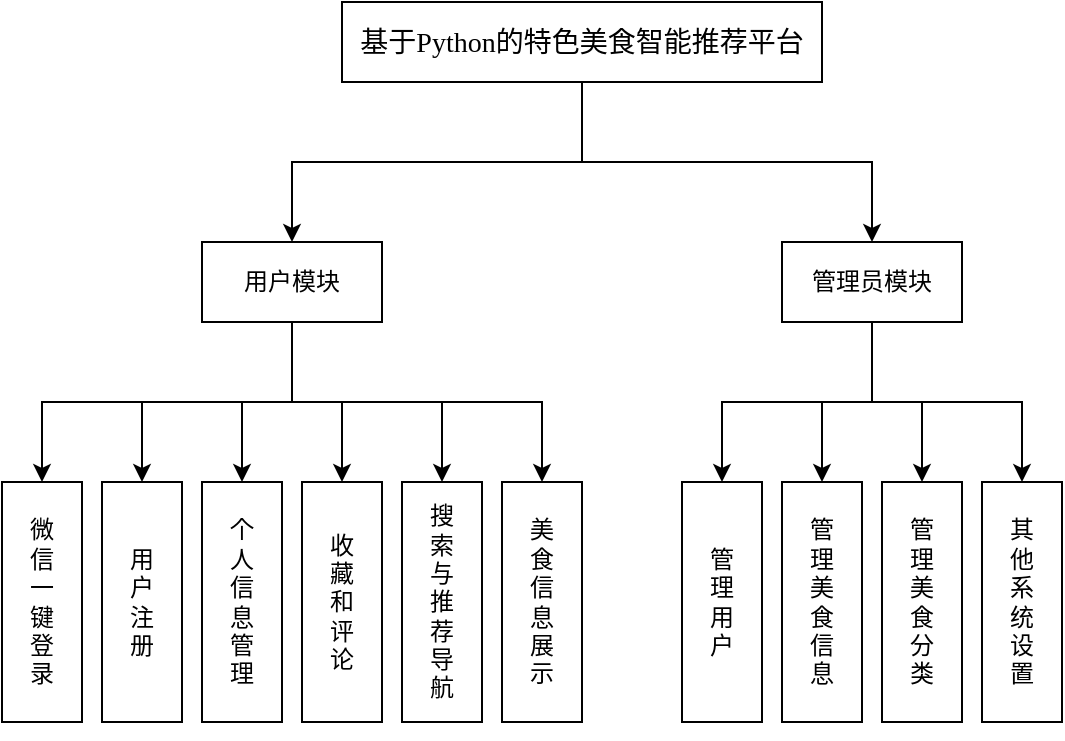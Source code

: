 <mxfile version="26.2.14">
  <diagram name="Page-1" id="I2c3vv9add7Q0MTXITJJ">
    <mxGraphModel dx="705" dy="728" grid="1" gridSize="10" guides="1" tooltips="1" connect="1" arrows="1" fold="1" page="1" pageScale="1" pageWidth="850" pageHeight="1100" math="0" shadow="0">
      <root>
        <mxCell id="0" />
        <mxCell id="1" parent="0" />
        <mxCell id="-pq2sLF6zHRyy4oUaqYe-11" style="edgeStyle=orthogonalEdgeStyle;rounded=0;orthogonalLoop=1;jettySize=auto;html=1;exitX=0.5;exitY=1;exitDx=0;exitDy=0;entryX=0.5;entryY=0;entryDx=0;entryDy=0;" parent="1" source="-pq2sLF6zHRyy4oUaqYe-1" target="-pq2sLF6zHRyy4oUaqYe-9" edge="1">
          <mxGeometry relative="1" as="geometry" />
        </mxCell>
        <mxCell id="OZz0PycL4Xs699Xblhuw-9" style="edgeStyle=orthogonalEdgeStyle;rounded=0;orthogonalLoop=1;jettySize=auto;html=1;exitX=0.5;exitY=1;exitDx=0;exitDy=0;entryX=0.5;entryY=0;entryDx=0;entryDy=0;" parent="1" source="-pq2sLF6zHRyy4oUaqYe-1" target="-pq2sLF6zHRyy4oUaqYe-6" edge="1">
          <mxGeometry relative="1" as="geometry" />
        </mxCell>
        <mxCell id="-pq2sLF6zHRyy4oUaqYe-1" value="&lt;p data-darkreader-inline-color=&quot;&quot; style=&quot;margin: 0pt 0pt 0.0pt; text-indent: 0pt; line-height: 30pt; color: rgb(0, 0, 0); --darkreader-inline-color: var(--darkreader-text-000000, #fffddd);&quot; align=&quot;center&quot; class=&quot;MsoNormal&quot;&gt;&lt;font face=&quot;方正小标宋简体&quot;&gt;&lt;span style=&quot;font-size: 14px;&quot;&gt;基于Python的特色美食智能推荐平台&lt;/span&gt;&lt;/font&gt;&lt;/p&gt;" style="rounded=0;whiteSpace=wrap;html=1;" parent="1" vertex="1">
          <mxGeometry x="270" y="120" width="240" height="40" as="geometry" />
        </mxCell>
        <mxCell id="-pq2sLF6zHRyy4oUaqYe-27" style="edgeStyle=orthogonalEdgeStyle;rounded=0;orthogonalLoop=1;jettySize=auto;html=1;exitX=0.5;exitY=1;exitDx=0;exitDy=0;entryX=0.5;entryY=0;entryDx=0;entryDy=0;" parent="1" source="-pq2sLF6zHRyy4oUaqYe-6" target="-pq2sLF6zHRyy4oUaqYe-18" edge="1">
          <mxGeometry relative="1" as="geometry" />
        </mxCell>
        <mxCell id="-pq2sLF6zHRyy4oUaqYe-28" style="edgeStyle=orthogonalEdgeStyle;rounded=0;orthogonalLoop=1;jettySize=auto;html=1;exitX=0.5;exitY=1;exitDx=0;exitDy=0;entryX=0.5;entryY=0;entryDx=0;entryDy=0;" parent="1" source="-pq2sLF6zHRyy4oUaqYe-6" target="-pq2sLF6zHRyy4oUaqYe-19" edge="1">
          <mxGeometry relative="1" as="geometry" />
        </mxCell>
        <mxCell id="-pq2sLF6zHRyy4oUaqYe-29" style="edgeStyle=orthogonalEdgeStyle;rounded=0;orthogonalLoop=1;jettySize=auto;html=1;exitX=0.5;exitY=1;exitDx=0;exitDy=0;entryX=0.5;entryY=0;entryDx=0;entryDy=0;" parent="1" source="-pq2sLF6zHRyy4oUaqYe-6" target="-pq2sLF6zHRyy4oUaqYe-20" edge="1">
          <mxGeometry relative="1" as="geometry" />
        </mxCell>
        <mxCell id="OZz0PycL4Xs699Xblhuw-8" style="edgeStyle=orthogonalEdgeStyle;rounded=0;orthogonalLoop=1;jettySize=auto;html=1;exitX=0.5;exitY=1;exitDx=0;exitDy=0;entryX=0.5;entryY=0;entryDx=0;entryDy=0;" parent="1" source="-pq2sLF6zHRyy4oUaqYe-6" target="OZz0PycL4Xs699Xblhuw-5" edge="1">
          <mxGeometry relative="1" as="geometry" />
        </mxCell>
        <mxCell id="-pq2sLF6zHRyy4oUaqYe-6" value="管理员模块" style="whiteSpace=wrap;html=1;rounded=0;" parent="1" vertex="1">
          <mxGeometry x="490" y="240" width="90" height="40" as="geometry" />
        </mxCell>
        <mxCell id="-pq2sLF6zHRyy4oUaqYe-24" style="edgeStyle=orthogonalEdgeStyle;rounded=0;orthogonalLoop=1;jettySize=auto;html=1;exitX=0.5;exitY=1;exitDx=0;exitDy=0;entryX=0.5;entryY=0;entryDx=0;entryDy=0;" parent="1" source="-pq2sLF6zHRyy4oUaqYe-9" target="-pq2sLF6zHRyy4oUaqYe-14" edge="1">
          <mxGeometry relative="1" as="geometry" />
        </mxCell>
        <mxCell id="-pq2sLF6zHRyy4oUaqYe-25" style="edgeStyle=orthogonalEdgeStyle;rounded=0;orthogonalLoop=1;jettySize=auto;html=1;exitX=0.5;exitY=1;exitDx=0;exitDy=0;entryX=0.5;entryY=0;entryDx=0;entryDy=0;" parent="1" source="-pq2sLF6zHRyy4oUaqYe-9" target="-pq2sLF6zHRyy4oUaqYe-13" edge="1">
          <mxGeometry relative="1" as="geometry" />
        </mxCell>
        <mxCell id="VCXEHoogaVtb-tRKHHuo-2" style="edgeStyle=orthogonalEdgeStyle;rounded=0;orthogonalLoop=1;jettySize=auto;html=1;exitX=0.5;exitY=1;exitDx=0;exitDy=0;entryX=0.5;entryY=0;entryDx=0;entryDy=0;" parent="1" source="-pq2sLF6zHRyy4oUaqYe-9" target="VCXEHoogaVtb-tRKHHuo-1" edge="1">
          <mxGeometry relative="1" as="geometry" />
        </mxCell>
        <mxCell id="VCXEHoogaVtb-tRKHHuo-4" style="edgeStyle=orthogonalEdgeStyle;rounded=0;orthogonalLoop=1;jettySize=auto;html=1;exitX=0.5;exitY=1;exitDx=0;exitDy=0;entryX=0.5;entryY=0;entryDx=0;entryDy=0;" parent="1" source="-pq2sLF6zHRyy4oUaqYe-9" target="-pq2sLF6zHRyy4oUaqYe-16" edge="1">
          <mxGeometry relative="1" as="geometry" />
        </mxCell>
        <mxCell id="SZbEOFqo3pN0S_s9uP-P-4" style="edgeStyle=orthogonalEdgeStyle;rounded=0;orthogonalLoop=1;jettySize=auto;html=1;exitX=0.5;exitY=1;exitDx=0;exitDy=0;" parent="1" source="-pq2sLF6zHRyy4oUaqYe-9" target="SZbEOFqo3pN0S_s9uP-P-2" edge="1">
          <mxGeometry relative="1" as="geometry" />
        </mxCell>
        <mxCell id="SZbEOFqo3pN0S_s9uP-P-5" style="edgeStyle=orthogonalEdgeStyle;rounded=0;orthogonalLoop=1;jettySize=auto;html=1;exitX=0.5;exitY=1;exitDx=0;exitDy=0;entryX=0.5;entryY=0;entryDx=0;entryDy=0;" parent="1" source="-pq2sLF6zHRyy4oUaqYe-9" target="SZbEOFqo3pN0S_s9uP-P-3" edge="1">
          <mxGeometry relative="1" as="geometry" />
        </mxCell>
        <mxCell id="-pq2sLF6zHRyy4oUaqYe-9" value="用户模块" style="whiteSpace=wrap;html=1;rounded=0;" parent="1" vertex="1">
          <mxGeometry x="200" y="240" width="90" height="40" as="geometry" />
        </mxCell>
        <mxCell id="-pq2sLF6zHRyy4oUaqYe-13" value="微&lt;div&gt;信&lt;/div&gt;&lt;div&gt;一&lt;/div&gt;&lt;div&gt;键&lt;/div&gt;&lt;div&gt;登&lt;/div&gt;&lt;div&gt;录&lt;/div&gt;" style="whiteSpace=wrap;html=1;rounded=0;" parent="1" vertex="1">
          <mxGeometry x="100" y="360" width="40" height="120" as="geometry" />
        </mxCell>
        <mxCell id="-pq2sLF6zHRyy4oUaqYe-14" value="用&lt;div&gt;户&lt;/div&gt;&lt;div&gt;注&lt;/div&gt;&lt;div&gt;册&lt;/div&gt;" style="whiteSpace=wrap;html=1;rounded=0;" parent="1" vertex="1">
          <mxGeometry x="150" y="360" width="40" height="120" as="geometry" />
        </mxCell>
        <mxCell id="-pq2sLF6zHRyy4oUaqYe-16" value="个&lt;div&gt;人&lt;/div&gt;&lt;div&gt;信&lt;/div&gt;&lt;div&gt;息&lt;/div&gt;&lt;div&gt;管&lt;/div&gt;&lt;div&gt;理&lt;/div&gt;" style="whiteSpace=wrap;html=1;rounded=0;" parent="1" vertex="1">
          <mxGeometry x="200" y="360" width="40" height="120" as="geometry" />
        </mxCell>
        <mxCell id="-pq2sLF6zHRyy4oUaqYe-18" value="管&lt;div&gt;理&lt;/div&gt;&lt;div&gt;用&lt;/div&gt;&lt;div&gt;户&lt;/div&gt;" style="whiteSpace=wrap;html=1;rounded=0;" parent="1" vertex="1">
          <mxGeometry x="440" y="360" width="40" height="120" as="geometry" />
        </mxCell>
        <mxCell id="-pq2sLF6zHRyy4oUaqYe-19" value="管&lt;div&gt;理&lt;/div&gt;&lt;div&gt;美&lt;/div&gt;&lt;div&gt;食&lt;/div&gt;&lt;div&gt;信&lt;/div&gt;&lt;div&gt;息&lt;/div&gt;" style="whiteSpace=wrap;html=1;rounded=0;" parent="1" vertex="1">
          <mxGeometry x="490" y="360" width="40" height="120" as="geometry" />
        </mxCell>
        <mxCell id="-pq2sLF6zHRyy4oUaqYe-20" value="管&lt;div&gt;理&lt;/div&gt;&lt;div&gt;美&lt;/div&gt;&lt;div&gt;食&lt;/div&gt;&lt;div&gt;分&lt;/div&gt;&lt;div&gt;类&lt;/div&gt;" style="whiteSpace=wrap;html=1;rounded=0;" parent="1" vertex="1">
          <mxGeometry x="540" y="360" width="40" height="120" as="geometry" />
        </mxCell>
        <mxCell id="OZz0PycL4Xs699Xblhuw-5" value="其&lt;div&gt;他&lt;/div&gt;&lt;div&gt;系&lt;/div&gt;&lt;div&gt;统&lt;/div&gt;&lt;div&gt;设&lt;/div&gt;&lt;div&gt;置&lt;/div&gt;" style="whiteSpace=wrap;html=1;rounded=0;" parent="1" vertex="1">
          <mxGeometry x="590" y="360" width="40" height="120" as="geometry" />
        </mxCell>
        <mxCell id="VCXEHoogaVtb-tRKHHuo-1" value="收&lt;div&gt;藏&lt;/div&gt;&lt;div&gt;和&lt;/div&gt;&lt;div&gt;评&lt;/div&gt;&lt;div&gt;论&lt;/div&gt;" style="whiteSpace=wrap;html=1;rounded=0;" parent="1" vertex="1">
          <mxGeometry x="250" y="360" width="40" height="120" as="geometry" />
        </mxCell>
        <mxCell id="VCXEHoogaVtb-tRKHHuo-3" style="edgeStyle=orthogonalEdgeStyle;rounded=0;orthogonalLoop=1;jettySize=auto;html=1;exitX=0.5;exitY=1;exitDx=0;exitDy=0;" parent="1" edge="1">
          <mxGeometry relative="1" as="geometry">
            <mxPoint x="600" y="480" as="sourcePoint" />
            <mxPoint x="600" y="480" as="targetPoint" />
          </mxGeometry>
        </mxCell>
        <mxCell id="SZbEOFqo3pN0S_s9uP-P-2" value="搜&lt;div&gt;索&lt;/div&gt;&lt;div&gt;与&lt;/div&gt;&lt;div&gt;推&lt;/div&gt;&lt;div&gt;荐&lt;/div&gt;&lt;div&gt;导&lt;/div&gt;&lt;div&gt;航&lt;/div&gt;" style="whiteSpace=wrap;html=1;rounded=0;" parent="1" vertex="1">
          <mxGeometry x="300" y="360" width="40" height="120" as="geometry" />
        </mxCell>
        <mxCell id="SZbEOFqo3pN0S_s9uP-P-3" value="美&lt;div&gt;食&lt;/div&gt;&lt;div&gt;信&lt;/div&gt;&lt;div&gt;息&lt;/div&gt;&lt;div&gt;展&lt;/div&gt;&lt;div&gt;示&lt;/div&gt;" style="whiteSpace=wrap;html=1;rounded=0;" parent="1" vertex="1">
          <mxGeometry x="350" y="360" width="40" height="120" as="geometry" />
        </mxCell>
      </root>
    </mxGraphModel>
  </diagram>
</mxfile>
